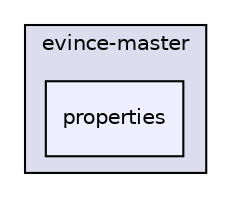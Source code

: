 digraph "evince-master/properties" {
  compound=true
  node [ fontsize="10", fontname="Helvetica"];
  edge [ labelfontsize="10", labelfontname="Helvetica"];
  subgraph clusterdir_3280676015dea8927551146fc343f431 {
    graph [ bgcolor="#ddddee", pencolor="black", label="evince-master" fontname="Helvetica", fontsize="10", URL="dir_3280676015dea8927551146fc343f431.html"]
  dir_35d8eede49d73d12409acf4199dded71 [shape=box, label="properties", style="filled", fillcolor="#eeeeff", pencolor="black", URL="dir_35d8eede49d73d12409acf4199dded71.html"];
  }
}
